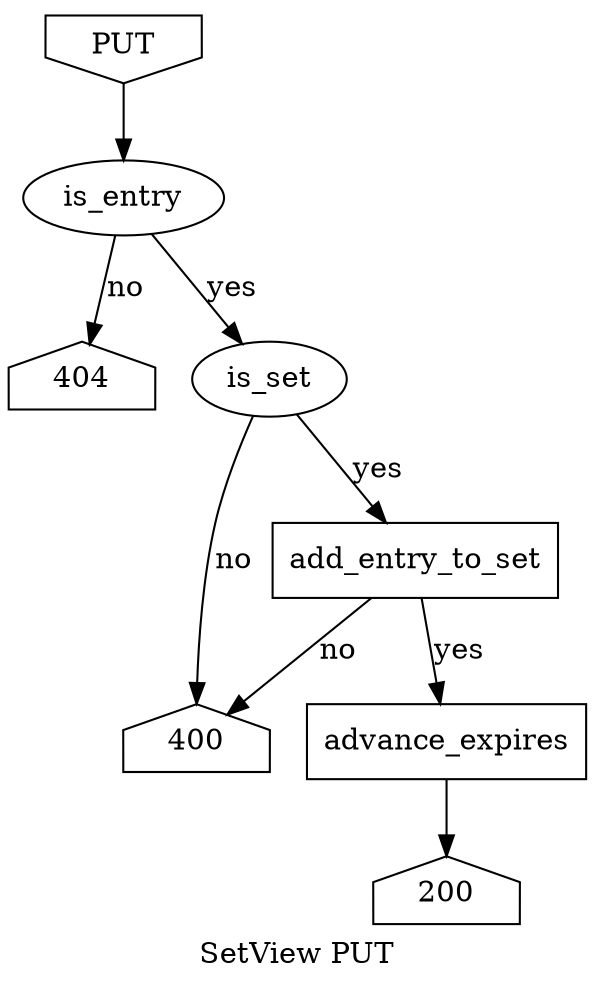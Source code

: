 digraph {
    label="SetView PUT";

    PUT[shape="invhouse"];

    200[shape="house"];
    400[shape="house"];
    404[shape="house"];

    add_entry_to_set[shape="box"];
    advance_expires[shape="box"];

    PUT -> is_entry;

    is_entry -> is_set[label="yes"];
    is_entry -> 404[label="no"];

    is_set -> add_entry_to_set[label="yes"];
    is_set -> 400[label="no"];

    add_entry_to_set -> advance_expires[label="yes"];
    add_entry_to_set -> 400[label="no"];

    advance_expires -> 200;
}
